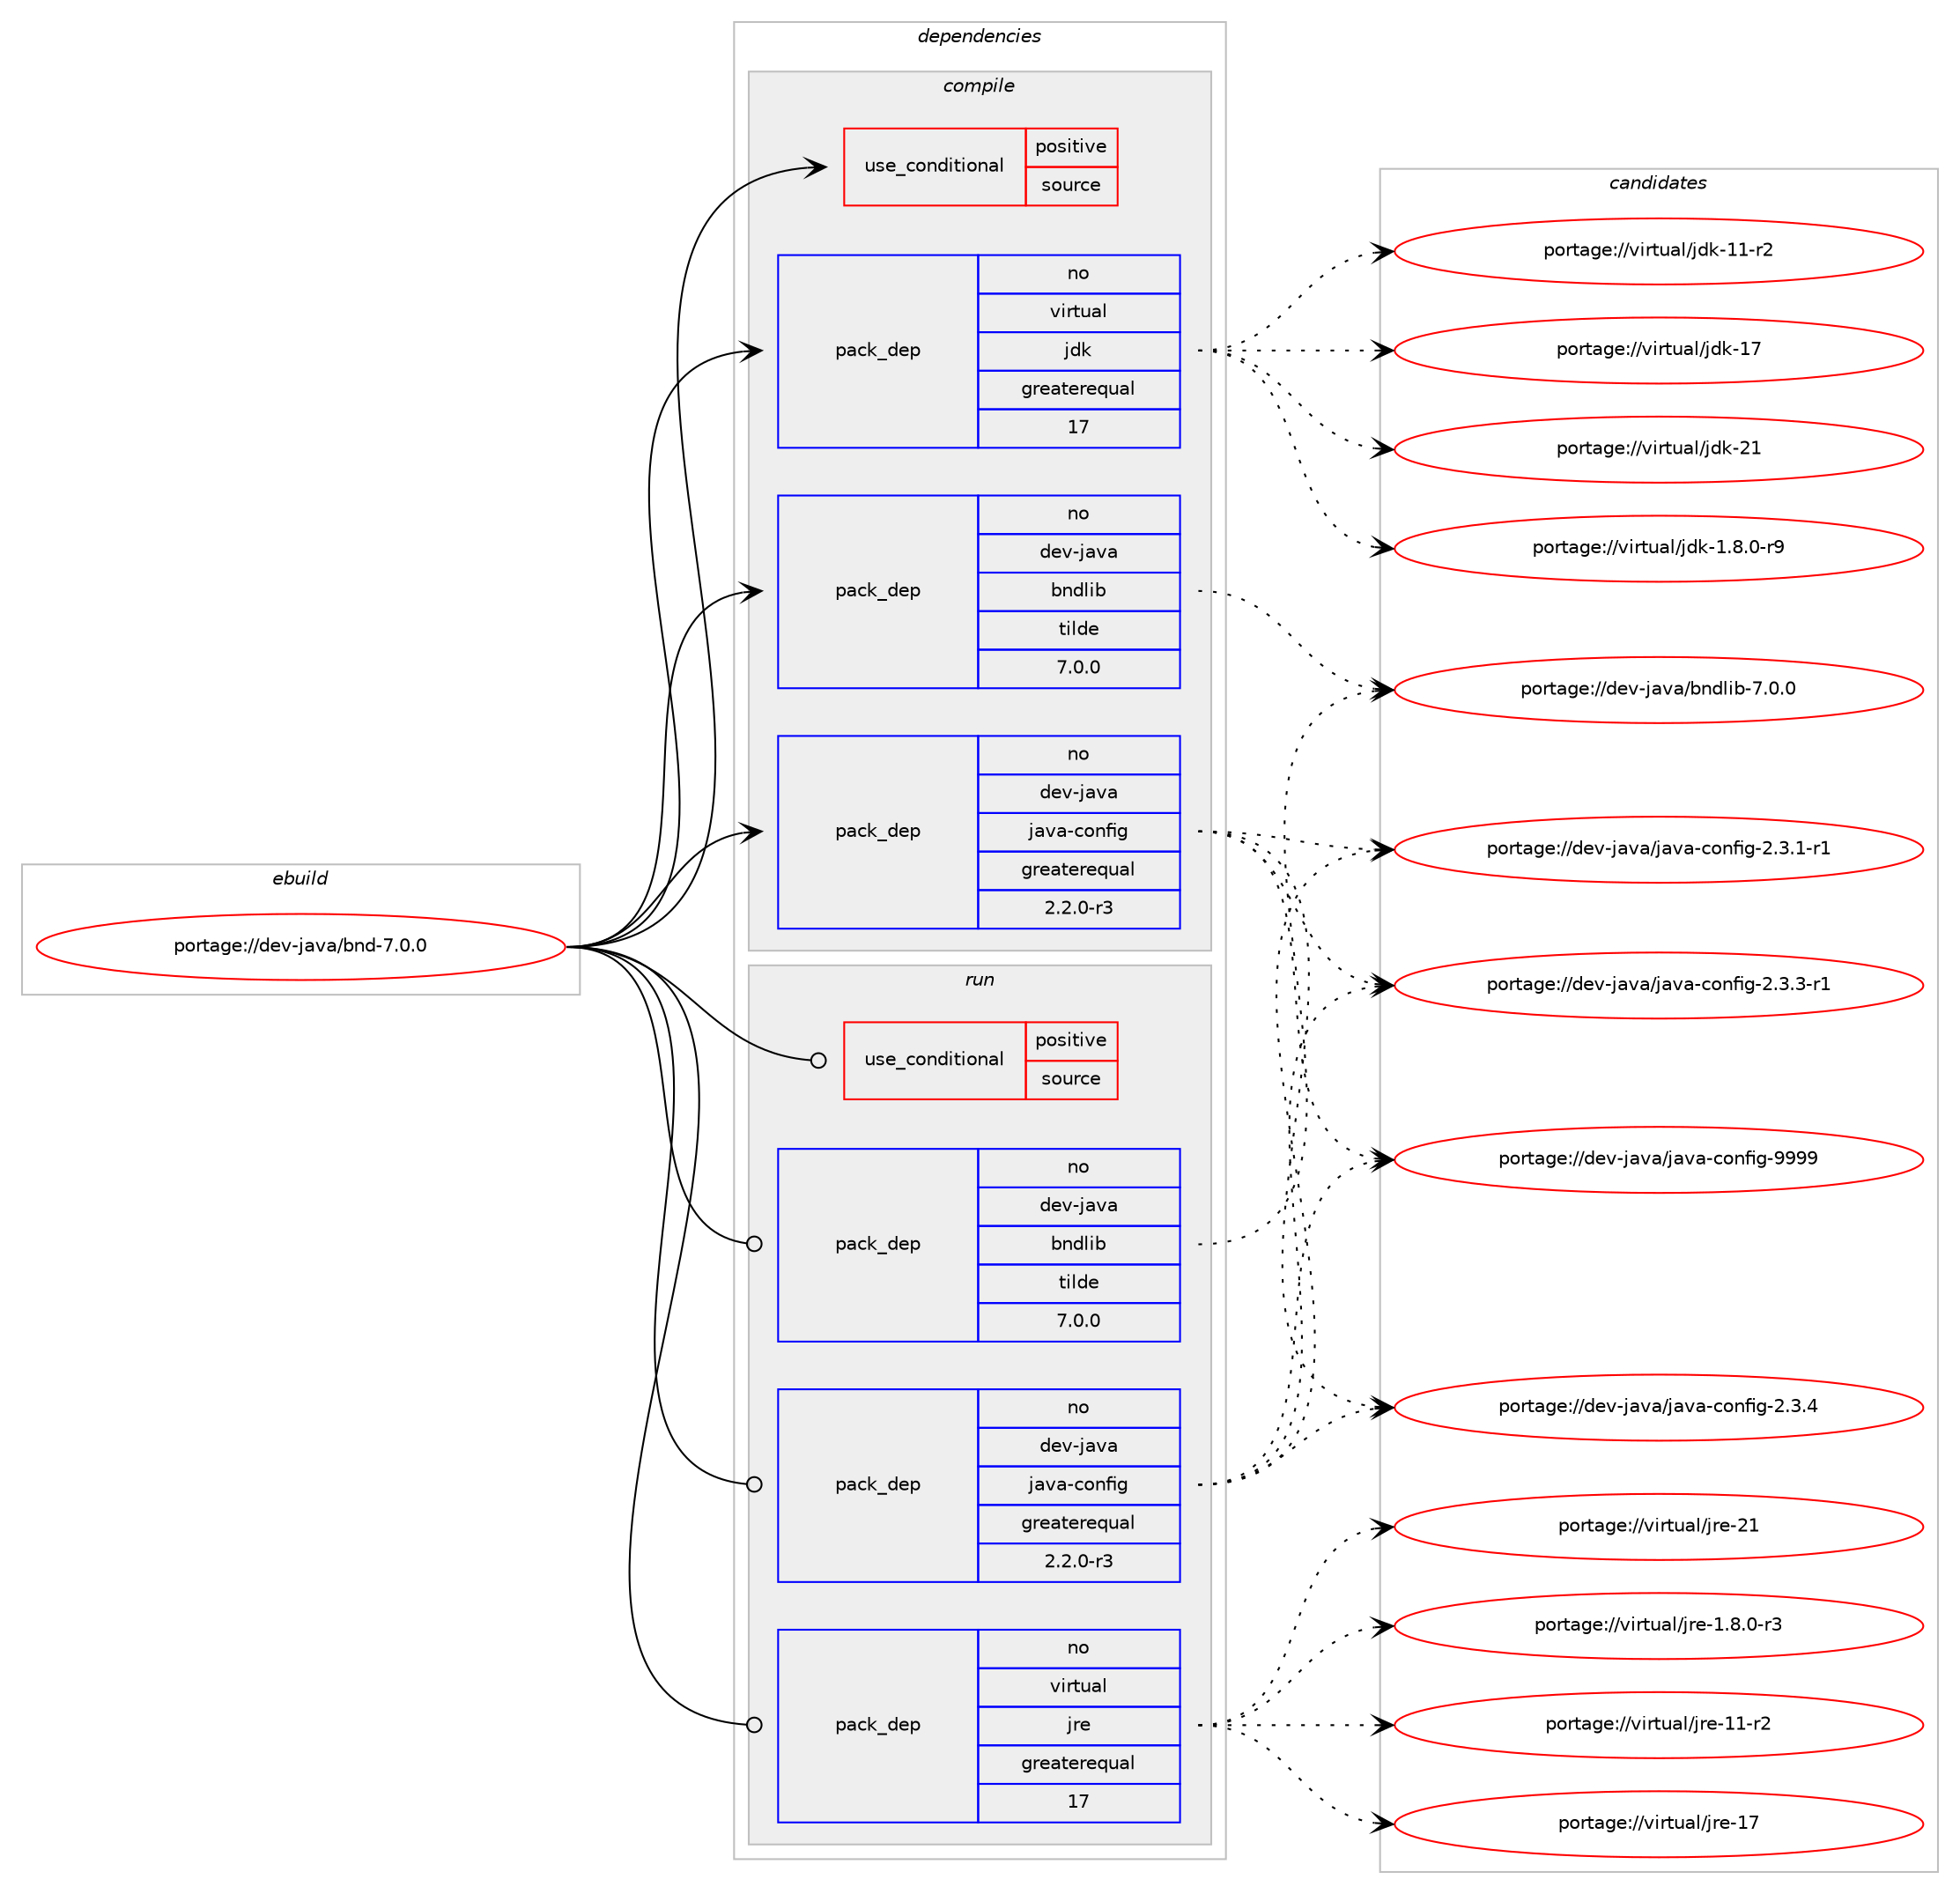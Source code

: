digraph prolog {

# *************
# Graph options
# *************

newrank=true;
concentrate=true;
compound=true;
graph [rankdir=LR,fontname=Helvetica,fontsize=10,ranksep=1.5];#, ranksep=2.5, nodesep=0.2];
edge  [arrowhead=vee];
node  [fontname=Helvetica,fontsize=10];

# **********
# The ebuild
# **********

subgraph cluster_leftcol {
color=gray;
rank=same;
label=<<i>ebuild</i>>;
id [label="portage://dev-java/bnd-7.0.0", color=red, width=4, href="../dev-java/bnd-7.0.0.svg"];
}

# ****************
# The dependencies
# ****************

subgraph cluster_midcol {
color=gray;
label=<<i>dependencies</i>>;
subgraph cluster_compile {
fillcolor="#eeeeee";
style=filled;
label=<<i>compile</i>>;
subgraph cond20893 {
dependency46987 [label=<<TABLE BORDER="0" CELLBORDER="1" CELLSPACING="0" CELLPADDING="4"><TR><TD ROWSPAN="3" CELLPADDING="10">use_conditional</TD></TR><TR><TD>positive</TD></TR><TR><TD>source</TD></TR></TABLE>>, shape=none, color=red];
# *** BEGIN UNKNOWN DEPENDENCY TYPE (TODO) ***
# dependency46987 -> package_dependency(portage://dev-java/bnd-7.0.0,install,no,app-arch,zip,none,[,,],[],[])
# *** END UNKNOWN DEPENDENCY TYPE (TODO) ***

}
id:e -> dependency46987:w [weight=20,style="solid",arrowhead="vee"];
subgraph pack25070 {
dependency46988 [label=<<TABLE BORDER="0" CELLBORDER="1" CELLSPACING="0" CELLPADDING="4" WIDTH="220"><TR><TD ROWSPAN="6" CELLPADDING="30">pack_dep</TD></TR><TR><TD WIDTH="110">no</TD></TR><TR><TD>dev-java</TD></TR><TR><TD>bndlib</TD></TR><TR><TD>tilde</TD></TR><TR><TD>7.0.0</TD></TR></TABLE>>, shape=none, color=blue];
}
id:e -> dependency46988:w [weight=20,style="solid",arrowhead="vee"];
# *** BEGIN UNKNOWN DEPENDENCY TYPE (TODO) ***
# id -> package_dependency(portage://dev-java/bnd-7.0.0,install,no,dev-java,commons-lang,none,[,,],[slot(3.6)],[])
# *** END UNKNOWN DEPENDENCY TYPE (TODO) ***

# *** BEGIN UNKNOWN DEPENDENCY TYPE (TODO) ***
# id -> package_dependency(portage://dev-java/bnd-7.0.0,install,no,dev-java,eclipse-jdt-annotation,none,[,,],[slot(0)],[])
# *** END UNKNOWN DEPENDENCY TYPE (TODO) ***

# *** BEGIN UNKNOWN DEPENDENCY TYPE (TODO) ***
# id -> package_dependency(portage://dev-java/bnd-7.0.0,install,no,dev-java,felix-gogo-runtime,none,[,,],[slot(0)],[])
# *** END UNKNOWN DEPENDENCY TYPE (TODO) ***

# *** BEGIN UNKNOWN DEPENDENCY TYPE (TODO) ***
# id -> package_dependency(portage://dev-java/bnd-7.0.0,install,no,dev-java,felix-resolver,none,[,,],[slot(0)],[])
# *** END UNKNOWN DEPENDENCY TYPE (TODO) ***

# *** BEGIN UNKNOWN DEPENDENCY TYPE (TODO) ***
# id -> package_dependency(portage://dev-java/bnd-7.0.0,install,no,dev-java,guava,none,[,,],[slot(0)],[])
# *** END UNKNOWN DEPENDENCY TYPE (TODO) ***

subgraph pack25071 {
dependency46989 [label=<<TABLE BORDER="0" CELLBORDER="1" CELLSPACING="0" CELLPADDING="4" WIDTH="220"><TR><TD ROWSPAN="6" CELLPADDING="30">pack_dep</TD></TR><TR><TD WIDTH="110">no</TD></TR><TR><TD>dev-java</TD></TR><TR><TD>java-config</TD></TR><TR><TD>greaterequal</TD></TR><TR><TD>2.2.0-r3</TD></TR></TABLE>>, shape=none, color=blue];
}
id:e -> dependency46989:w [weight=20,style="solid",arrowhead="vee"];
# *** BEGIN UNKNOWN DEPENDENCY TYPE (TODO) ***
# id -> package_dependency(portage://dev-java/bnd-7.0.0,install,no,dev-java,javaparser-core,none,[,,],[slot(0)],[])
# *** END UNKNOWN DEPENDENCY TYPE (TODO) ***

# *** BEGIN UNKNOWN DEPENDENCY TYPE (TODO) ***
# id -> package_dependency(portage://dev-java/bnd-7.0.0,install,no,dev-java,jline,none,[,,],[slot(2)],[])
# *** END UNKNOWN DEPENDENCY TYPE (TODO) ***

# *** BEGIN UNKNOWN DEPENDENCY TYPE (TODO) ***
# id -> package_dependency(portage://dev-java/bnd-7.0.0,install,no,dev-java,jtwig-core,none,[,,],[slot(0)],[])
# *** END UNKNOWN DEPENDENCY TYPE (TODO) ***

# *** BEGIN UNKNOWN DEPENDENCY TYPE (TODO) ***
# id -> package_dependency(portage://dev-java/bnd-7.0.0,install,no,dev-java,jtwig-reflection,none,[,,],[slot(0)],[])
# *** END UNKNOWN DEPENDENCY TYPE (TODO) ***

# *** BEGIN UNKNOWN DEPENDENCY TYPE (TODO) ***
# id -> package_dependency(portage://dev-java/bnd-7.0.0,install,no,dev-java,osgi-annotation,none,[,,],[slot(0)],[])
# *** END UNKNOWN DEPENDENCY TYPE (TODO) ***

# *** BEGIN UNKNOWN DEPENDENCY TYPE (TODO) ***
# id -> package_dependency(portage://dev-java/bnd-7.0.0,install,no,dev-java,osgi-cmpn,none,[,,],[slot(8)],[])
# *** END UNKNOWN DEPENDENCY TYPE (TODO) ***

# *** BEGIN UNKNOWN DEPENDENCY TYPE (TODO) ***
# id -> package_dependency(portage://dev-java/bnd-7.0.0,install,no,dev-java,osgi-core,none,[,,],[slot(0)],[])
# *** END UNKNOWN DEPENDENCY TYPE (TODO) ***

# *** BEGIN UNKNOWN DEPENDENCY TYPE (TODO) ***
# id -> package_dependency(portage://dev-java/bnd-7.0.0,install,no,dev-java,osgi-service-log,none,[,,],[slot(0)],[])
# *** END UNKNOWN DEPENDENCY TYPE (TODO) ***

# *** BEGIN UNKNOWN DEPENDENCY TYPE (TODO) ***
# id -> package_dependency(portage://dev-java/bnd-7.0.0,install,no,dev-java,osgi-service-subsystem,none,[,,],[slot(0)],[])
# *** END UNKNOWN DEPENDENCY TYPE (TODO) ***

# *** BEGIN UNKNOWN DEPENDENCY TYPE (TODO) ***
# id -> package_dependency(portage://dev-java/bnd-7.0.0,install,no,dev-java,slf4j-api,none,[,,],[slot(0)],[])
# *** END UNKNOWN DEPENDENCY TYPE (TODO) ***

# *** BEGIN UNKNOWN DEPENDENCY TYPE (TODO) ***
# id -> package_dependency(portage://dev-java/bnd-7.0.0,install,no,dev-java,slf4j-simple,none,[,,],[slot(0)],[])
# *** END UNKNOWN DEPENDENCY TYPE (TODO) ***

# *** BEGIN UNKNOWN DEPENDENCY TYPE (TODO) ***
# id -> package_dependency(portage://dev-java/bnd-7.0.0,install,no,dev-java,snakeyaml,none,[,,],[slot(0)],[])
# *** END UNKNOWN DEPENDENCY TYPE (TODO) ***

# *** BEGIN UNKNOWN DEPENDENCY TYPE (TODO) ***
# id -> package_dependency(portage://dev-java/bnd-7.0.0,install,no,dev-java,xz-java,none,[,,],[slot(0)],[])
# *** END UNKNOWN DEPENDENCY TYPE (TODO) ***

subgraph pack25072 {
dependency46990 [label=<<TABLE BORDER="0" CELLBORDER="1" CELLSPACING="0" CELLPADDING="4" WIDTH="220"><TR><TD ROWSPAN="6" CELLPADDING="30">pack_dep</TD></TR><TR><TD WIDTH="110">no</TD></TR><TR><TD>virtual</TD></TR><TR><TD>jdk</TD></TR><TR><TD>greaterequal</TD></TR><TR><TD>17</TD></TR></TABLE>>, shape=none, color=blue];
}
id:e -> dependency46990:w [weight=20,style="solid",arrowhead="vee"];
}
subgraph cluster_compileandrun {
fillcolor="#eeeeee";
style=filled;
label=<<i>compile and run</i>>;
}
subgraph cluster_run {
fillcolor="#eeeeee";
style=filled;
label=<<i>run</i>>;
subgraph cond20894 {
dependency46991 [label=<<TABLE BORDER="0" CELLBORDER="1" CELLSPACING="0" CELLPADDING="4"><TR><TD ROWSPAN="3" CELLPADDING="10">use_conditional</TD></TR><TR><TD>positive</TD></TR><TR><TD>source</TD></TR></TABLE>>, shape=none, color=red];
# *** BEGIN UNKNOWN DEPENDENCY TYPE (TODO) ***
# dependency46991 -> package_dependency(portage://dev-java/bnd-7.0.0,run,no,app-arch,zip,none,[,,],[],[])
# *** END UNKNOWN DEPENDENCY TYPE (TODO) ***

}
id:e -> dependency46991:w [weight=20,style="solid",arrowhead="odot"];
subgraph pack25073 {
dependency46992 [label=<<TABLE BORDER="0" CELLBORDER="1" CELLSPACING="0" CELLPADDING="4" WIDTH="220"><TR><TD ROWSPAN="6" CELLPADDING="30">pack_dep</TD></TR><TR><TD WIDTH="110">no</TD></TR><TR><TD>dev-java</TD></TR><TR><TD>bndlib</TD></TR><TR><TD>tilde</TD></TR><TR><TD>7.0.0</TD></TR></TABLE>>, shape=none, color=blue];
}
id:e -> dependency46992:w [weight=20,style="solid",arrowhead="odot"];
# *** BEGIN UNKNOWN DEPENDENCY TYPE (TODO) ***
# id -> package_dependency(portage://dev-java/bnd-7.0.0,run,no,dev-java,felix-resolver,none,[,,],[slot(0)],[])
# *** END UNKNOWN DEPENDENCY TYPE (TODO) ***

# *** BEGIN UNKNOWN DEPENDENCY TYPE (TODO) ***
# id -> package_dependency(portage://dev-java/bnd-7.0.0,run,no,dev-java,guava,none,[,,],[slot(0)],[])
# *** END UNKNOWN DEPENDENCY TYPE (TODO) ***

subgraph pack25074 {
dependency46993 [label=<<TABLE BORDER="0" CELLBORDER="1" CELLSPACING="0" CELLPADDING="4" WIDTH="220"><TR><TD ROWSPAN="6" CELLPADDING="30">pack_dep</TD></TR><TR><TD WIDTH="110">no</TD></TR><TR><TD>dev-java</TD></TR><TR><TD>java-config</TD></TR><TR><TD>greaterequal</TD></TR><TR><TD>2.2.0-r3</TD></TR></TABLE>>, shape=none, color=blue];
}
id:e -> dependency46993:w [weight=20,style="solid",arrowhead="odot"];
# *** BEGIN UNKNOWN DEPENDENCY TYPE (TODO) ***
# id -> package_dependency(portage://dev-java/bnd-7.0.0,run,no,dev-java,javaparser-core,none,[,,],[slot(0)],[])
# *** END UNKNOWN DEPENDENCY TYPE (TODO) ***

# *** BEGIN UNKNOWN DEPENDENCY TYPE (TODO) ***
# id -> package_dependency(portage://dev-java/bnd-7.0.0,run,no,dev-java,jline,none,[,,],[slot(2)],[])
# *** END UNKNOWN DEPENDENCY TYPE (TODO) ***

# *** BEGIN UNKNOWN DEPENDENCY TYPE (TODO) ***
# id -> package_dependency(portage://dev-java/bnd-7.0.0,run,no,dev-java,jtwig-core,none,[,,],[slot(0)],[])
# *** END UNKNOWN DEPENDENCY TYPE (TODO) ***

# *** BEGIN UNKNOWN DEPENDENCY TYPE (TODO) ***
# id -> package_dependency(portage://dev-java/bnd-7.0.0,run,no,dev-java,osgi-annotation,none,[,,],[slot(0)],[])
# *** END UNKNOWN DEPENDENCY TYPE (TODO) ***

# *** BEGIN UNKNOWN DEPENDENCY TYPE (TODO) ***
# id -> package_dependency(portage://dev-java/bnd-7.0.0,run,no,dev-java,osgi-cmpn,none,[,,],[slot(8)],[])
# *** END UNKNOWN DEPENDENCY TYPE (TODO) ***

# *** BEGIN UNKNOWN DEPENDENCY TYPE (TODO) ***
# id -> package_dependency(portage://dev-java/bnd-7.0.0,run,no,dev-java,osgi-core,none,[,,],[slot(0)],[])
# *** END UNKNOWN DEPENDENCY TYPE (TODO) ***

# *** BEGIN UNKNOWN DEPENDENCY TYPE (TODO) ***
# id -> package_dependency(portage://dev-java/bnd-7.0.0,run,no,dev-java,slf4j-simple,none,[,,],[slot(0)],[])
# *** END UNKNOWN DEPENDENCY TYPE (TODO) ***

# *** BEGIN UNKNOWN DEPENDENCY TYPE (TODO) ***
# id -> package_dependency(portage://dev-java/bnd-7.0.0,run,no,dev-java,snakeyaml,none,[,,],[slot(0)],[])
# *** END UNKNOWN DEPENDENCY TYPE (TODO) ***

# *** BEGIN UNKNOWN DEPENDENCY TYPE (TODO) ***
# id -> package_dependency(portage://dev-java/bnd-7.0.0,run,no,dev-java,xz-java,none,[,,],[slot(0)],[])
# *** END UNKNOWN DEPENDENCY TYPE (TODO) ***

subgraph pack25075 {
dependency46994 [label=<<TABLE BORDER="0" CELLBORDER="1" CELLSPACING="0" CELLPADDING="4" WIDTH="220"><TR><TD ROWSPAN="6" CELLPADDING="30">pack_dep</TD></TR><TR><TD WIDTH="110">no</TD></TR><TR><TD>virtual</TD></TR><TR><TD>jre</TD></TR><TR><TD>greaterequal</TD></TR><TR><TD>17</TD></TR></TABLE>>, shape=none, color=blue];
}
id:e -> dependency46994:w [weight=20,style="solid",arrowhead="odot"];
}
}

# **************
# The candidates
# **************

subgraph cluster_choices {
rank=same;
color=gray;
label=<<i>candidates</i>>;

subgraph choice25070 {
color=black;
nodesep=1;
choice100101118451069711897479811010010810598455546484648 [label="portage://dev-java/bndlib-7.0.0", color=red, width=4,href="../dev-java/bndlib-7.0.0.svg"];
dependency46988:e -> choice100101118451069711897479811010010810598455546484648:w [style=dotted,weight="100"];
}
subgraph choice25071 {
color=black;
nodesep=1;
choice10010111845106971189747106971189745991111101021051034550465146494511449 [label="portage://dev-java/java-config-2.3.1-r1", color=red, width=4,href="../dev-java/java-config-2.3.1-r1.svg"];
choice10010111845106971189747106971189745991111101021051034550465146514511449 [label="portage://dev-java/java-config-2.3.3-r1", color=red, width=4,href="../dev-java/java-config-2.3.3-r1.svg"];
choice1001011184510697118974710697118974599111110102105103455046514652 [label="portage://dev-java/java-config-2.3.4", color=red, width=4,href="../dev-java/java-config-2.3.4.svg"];
choice10010111845106971189747106971189745991111101021051034557575757 [label="portage://dev-java/java-config-9999", color=red, width=4,href="../dev-java/java-config-9999.svg"];
dependency46989:e -> choice10010111845106971189747106971189745991111101021051034550465146494511449:w [style=dotted,weight="100"];
dependency46989:e -> choice10010111845106971189747106971189745991111101021051034550465146514511449:w [style=dotted,weight="100"];
dependency46989:e -> choice1001011184510697118974710697118974599111110102105103455046514652:w [style=dotted,weight="100"];
dependency46989:e -> choice10010111845106971189747106971189745991111101021051034557575757:w [style=dotted,weight="100"];
}
subgraph choice25072 {
color=black;
nodesep=1;
choice11810511411611797108471061001074549465646484511457 [label="portage://virtual/jdk-1.8.0-r9", color=red, width=4,href="../virtual/jdk-1.8.0-r9.svg"];
choice11810511411611797108471061001074549494511450 [label="portage://virtual/jdk-11-r2", color=red, width=4,href="../virtual/jdk-11-r2.svg"];
choice1181051141161179710847106100107454955 [label="portage://virtual/jdk-17", color=red, width=4,href="../virtual/jdk-17.svg"];
choice1181051141161179710847106100107455049 [label="portage://virtual/jdk-21", color=red, width=4,href="../virtual/jdk-21.svg"];
dependency46990:e -> choice11810511411611797108471061001074549465646484511457:w [style=dotted,weight="100"];
dependency46990:e -> choice11810511411611797108471061001074549494511450:w [style=dotted,weight="100"];
dependency46990:e -> choice1181051141161179710847106100107454955:w [style=dotted,weight="100"];
dependency46990:e -> choice1181051141161179710847106100107455049:w [style=dotted,weight="100"];
}
subgraph choice25073 {
color=black;
nodesep=1;
choice100101118451069711897479811010010810598455546484648 [label="portage://dev-java/bndlib-7.0.0", color=red, width=4,href="../dev-java/bndlib-7.0.0.svg"];
dependency46992:e -> choice100101118451069711897479811010010810598455546484648:w [style=dotted,weight="100"];
}
subgraph choice25074 {
color=black;
nodesep=1;
choice10010111845106971189747106971189745991111101021051034550465146494511449 [label="portage://dev-java/java-config-2.3.1-r1", color=red, width=4,href="../dev-java/java-config-2.3.1-r1.svg"];
choice10010111845106971189747106971189745991111101021051034550465146514511449 [label="portage://dev-java/java-config-2.3.3-r1", color=red, width=4,href="../dev-java/java-config-2.3.3-r1.svg"];
choice1001011184510697118974710697118974599111110102105103455046514652 [label="portage://dev-java/java-config-2.3.4", color=red, width=4,href="../dev-java/java-config-2.3.4.svg"];
choice10010111845106971189747106971189745991111101021051034557575757 [label="portage://dev-java/java-config-9999", color=red, width=4,href="../dev-java/java-config-9999.svg"];
dependency46993:e -> choice10010111845106971189747106971189745991111101021051034550465146494511449:w [style=dotted,weight="100"];
dependency46993:e -> choice10010111845106971189747106971189745991111101021051034550465146514511449:w [style=dotted,weight="100"];
dependency46993:e -> choice1001011184510697118974710697118974599111110102105103455046514652:w [style=dotted,weight="100"];
dependency46993:e -> choice10010111845106971189747106971189745991111101021051034557575757:w [style=dotted,weight="100"];
}
subgraph choice25075 {
color=black;
nodesep=1;
choice11810511411611797108471061141014549465646484511451 [label="portage://virtual/jre-1.8.0-r3", color=red, width=4,href="../virtual/jre-1.8.0-r3.svg"];
choice11810511411611797108471061141014549494511450 [label="portage://virtual/jre-11-r2", color=red, width=4,href="../virtual/jre-11-r2.svg"];
choice1181051141161179710847106114101454955 [label="portage://virtual/jre-17", color=red, width=4,href="../virtual/jre-17.svg"];
choice1181051141161179710847106114101455049 [label="portage://virtual/jre-21", color=red, width=4,href="../virtual/jre-21.svg"];
dependency46994:e -> choice11810511411611797108471061141014549465646484511451:w [style=dotted,weight="100"];
dependency46994:e -> choice11810511411611797108471061141014549494511450:w [style=dotted,weight="100"];
dependency46994:e -> choice1181051141161179710847106114101454955:w [style=dotted,weight="100"];
dependency46994:e -> choice1181051141161179710847106114101455049:w [style=dotted,weight="100"];
}
}

}
